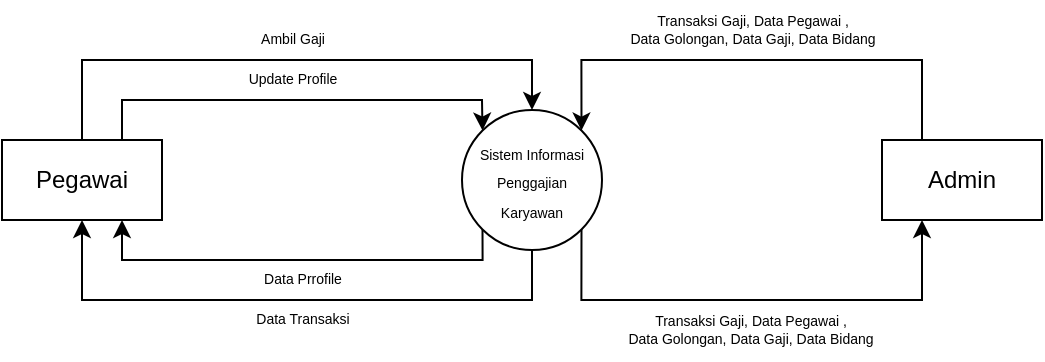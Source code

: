 <mxfile version="20.0.4" type="github">
  <diagram id="kxK_C3C2tMsKfBX2lbiR" name="Page-1">
    <mxGraphModel dx="599" dy="359" grid="1" gridSize="10" guides="1" tooltips="1" connect="1" arrows="1" fold="1" page="1" pageScale="1" pageWidth="827" pageHeight="1169" math="0" shadow="0">
      <root>
        <mxCell id="0" />
        <mxCell id="1" parent="0" />
        <mxCell id="XORYU4TF_m6CobQ9tlCl-7" style="edgeStyle=orthogonalEdgeStyle;rounded=0;orthogonalLoop=1;jettySize=auto;html=1;fontSize=7;entryX=0.5;entryY=0;entryDx=0;entryDy=0;" parent="1" source="XORYU4TF_m6CobQ9tlCl-2" target="XORYU4TF_m6CobQ9tlCl-3" edge="1">
          <mxGeometry relative="1" as="geometry">
            <mxPoint x="110" y="50" as="targetPoint" />
            <Array as="points">
              <mxPoint x="80" y="80" />
              <mxPoint x="305" y="80" />
            </Array>
          </mxGeometry>
        </mxCell>
        <mxCell id="XORYU4TF_m6CobQ9tlCl-2" value="Pegawai" style="rounded=0;whiteSpace=wrap;html=1;" parent="1" vertex="1">
          <mxGeometry x="40" y="120" width="80" height="40" as="geometry" />
        </mxCell>
        <mxCell id="Hff7kwKCVYfB539MArai-3" style="edgeStyle=orthogonalEdgeStyle;rounded=0;orthogonalLoop=1;jettySize=auto;html=1;exitX=0;exitY=1;exitDx=0;exitDy=0;entryX=0.75;entryY=1;entryDx=0;entryDy=0;fontSize=7;" edge="1" parent="1" source="XORYU4TF_m6CobQ9tlCl-3" target="XORYU4TF_m6CobQ9tlCl-2">
          <mxGeometry relative="1" as="geometry">
            <Array as="points">
              <mxPoint x="280" y="180" />
              <mxPoint x="100" y="180" />
            </Array>
          </mxGeometry>
        </mxCell>
        <mxCell id="Hff7kwKCVYfB539MArai-4" style="edgeStyle=orthogonalEdgeStyle;rounded=0;orthogonalLoop=1;jettySize=auto;html=1;exitX=0.5;exitY=1;exitDx=0;exitDy=0;entryX=0.5;entryY=1;entryDx=0;entryDy=0;fontSize=7;" edge="1" parent="1" source="XORYU4TF_m6CobQ9tlCl-3" target="XORYU4TF_m6CobQ9tlCl-2">
          <mxGeometry relative="1" as="geometry">
            <Array as="points">
              <mxPoint x="305" y="200" />
              <mxPoint x="80" y="200" />
            </Array>
          </mxGeometry>
        </mxCell>
        <mxCell id="Hff7kwKCVYfB539MArai-10" style="edgeStyle=orthogonalEdgeStyle;rounded=0;orthogonalLoop=1;jettySize=auto;html=1;exitX=1;exitY=1;exitDx=0;exitDy=0;entryX=0.25;entryY=1;entryDx=0;entryDy=0;fontSize=7;" edge="1" parent="1" source="XORYU4TF_m6CobQ9tlCl-3" target="XORYU4TF_m6CobQ9tlCl-5">
          <mxGeometry relative="1" as="geometry">
            <Array as="points">
              <mxPoint x="330" y="200" />
              <mxPoint x="500" y="200" />
            </Array>
          </mxGeometry>
        </mxCell>
        <mxCell id="XORYU4TF_m6CobQ9tlCl-3" value="&lt;font style=&quot;font-size: 7px;&quot;&gt;Sistem Informasi Penggajian Karyawan&lt;/font&gt;" style="ellipse;whiteSpace=wrap;html=1;aspect=fixed;" parent="1" vertex="1">
          <mxGeometry x="270" y="105" width="70" height="70" as="geometry" />
        </mxCell>
        <mxCell id="XORYU4TF_m6CobQ9tlCl-4" value="" style="endArrow=classic;html=1;rounded=0;entryX=0;entryY=0;entryDx=0;entryDy=0;" parent="1" target="XORYU4TF_m6CobQ9tlCl-3" edge="1">
          <mxGeometry width="50" height="50" relative="1" as="geometry">
            <mxPoint x="100" y="120" as="sourcePoint" />
            <mxPoint x="150" y="70" as="targetPoint" />
            <Array as="points">
              <mxPoint x="100" y="100" />
              <mxPoint x="200" y="100" />
              <mxPoint x="280" y="100" />
            </Array>
          </mxGeometry>
        </mxCell>
        <mxCell id="Hff7kwKCVYfB539MArai-8" style="edgeStyle=orthogonalEdgeStyle;rounded=0;orthogonalLoop=1;jettySize=auto;html=1;exitX=0.25;exitY=0;exitDx=0;exitDy=0;entryX=1;entryY=0;entryDx=0;entryDy=0;fontSize=7;" edge="1" parent="1" source="XORYU4TF_m6CobQ9tlCl-5" target="XORYU4TF_m6CobQ9tlCl-3">
          <mxGeometry relative="1" as="geometry">
            <Array as="points">
              <mxPoint x="500" y="80" />
              <mxPoint x="330" y="80" />
            </Array>
          </mxGeometry>
        </mxCell>
        <mxCell id="XORYU4TF_m6CobQ9tlCl-5" value="Admin" style="rounded=0;whiteSpace=wrap;html=1;" parent="1" vertex="1">
          <mxGeometry x="480" y="120" width="80" height="40" as="geometry" />
        </mxCell>
        <mxCell id="XORYU4TF_m6CobQ9tlCl-6" value="Update Profile" style="text;html=1;align=center;verticalAlign=middle;resizable=0;points=[];autosize=1;strokeColor=none;fillColor=none;fontSize=7;" parent="1" vertex="1">
          <mxGeometry x="150" y="80" width="70" height="20" as="geometry" />
        </mxCell>
        <mxCell id="XORYU4TF_m6CobQ9tlCl-8" value="Ambil Gaji" style="text;html=1;align=center;verticalAlign=middle;resizable=0;points=[];autosize=1;strokeColor=none;fillColor=none;fontSize=7;" parent="1" vertex="1">
          <mxGeometry x="155" y="60" width="60" height="20" as="geometry" />
        </mxCell>
        <mxCell id="Hff7kwKCVYfB539MArai-5" value="Data Prrofile" style="text;html=1;align=center;verticalAlign=middle;resizable=0;points=[];autosize=1;strokeColor=none;fillColor=none;fontSize=7;" vertex="1" parent="1">
          <mxGeometry x="160" y="180" width="60" height="20" as="geometry" />
        </mxCell>
        <mxCell id="Hff7kwKCVYfB539MArai-6" value="Data Transaksi" style="text;html=1;align=center;verticalAlign=middle;resizable=0;points=[];autosize=1;strokeColor=none;fillColor=none;fontSize=7;" vertex="1" parent="1">
          <mxGeometry x="155" y="200" width="70" height="20" as="geometry" />
        </mxCell>
        <mxCell id="Hff7kwKCVYfB539MArai-9" value="Transaksi Gaji, Data Pegawai , &lt;br&gt;Data Golongan, Data Gaji, Data Bidang" style="text;html=1;align=center;verticalAlign=middle;resizable=0;points=[];autosize=1;strokeColor=none;fillColor=none;fontSize=7;" vertex="1" parent="1">
          <mxGeometry x="340" y="50" width="150" height="30" as="geometry" />
        </mxCell>
        <mxCell id="Hff7kwKCVYfB539MArai-11" value="Transaksi Gaji, Data Pegawai , &lt;br&gt;Data Golongan, Data Gaji, Data Bidang" style="text;html=1;align=center;verticalAlign=middle;resizable=0;points=[];autosize=1;strokeColor=none;fillColor=none;fontSize=7;" vertex="1" parent="1">
          <mxGeometry x="339" y="200" width="150" height="30" as="geometry" />
        </mxCell>
      </root>
    </mxGraphModel>
  </diagram>
</mxfile>
